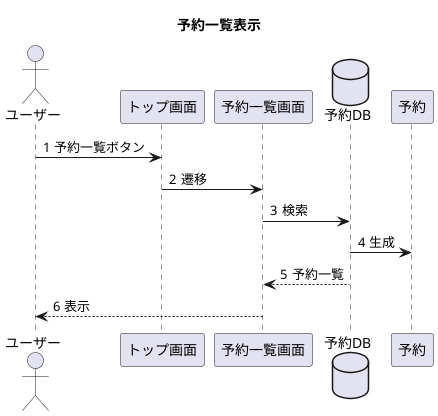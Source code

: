 @startuml
title 予約一覧表示
actor ユーザー
participant トップ画面
participant 予約一覧画面
database 予約DB
autonumber "#"

ユーザー->トップ画面:予約一覧ボタン
トップ画面->予約一覧画面:遷移
予約一覧画面->予約DB:検索
予約DB->予約:生成
予約DB-->予約一覧画面:予約一覧
予約一覧画面-->ユーザー:表示

@enduml